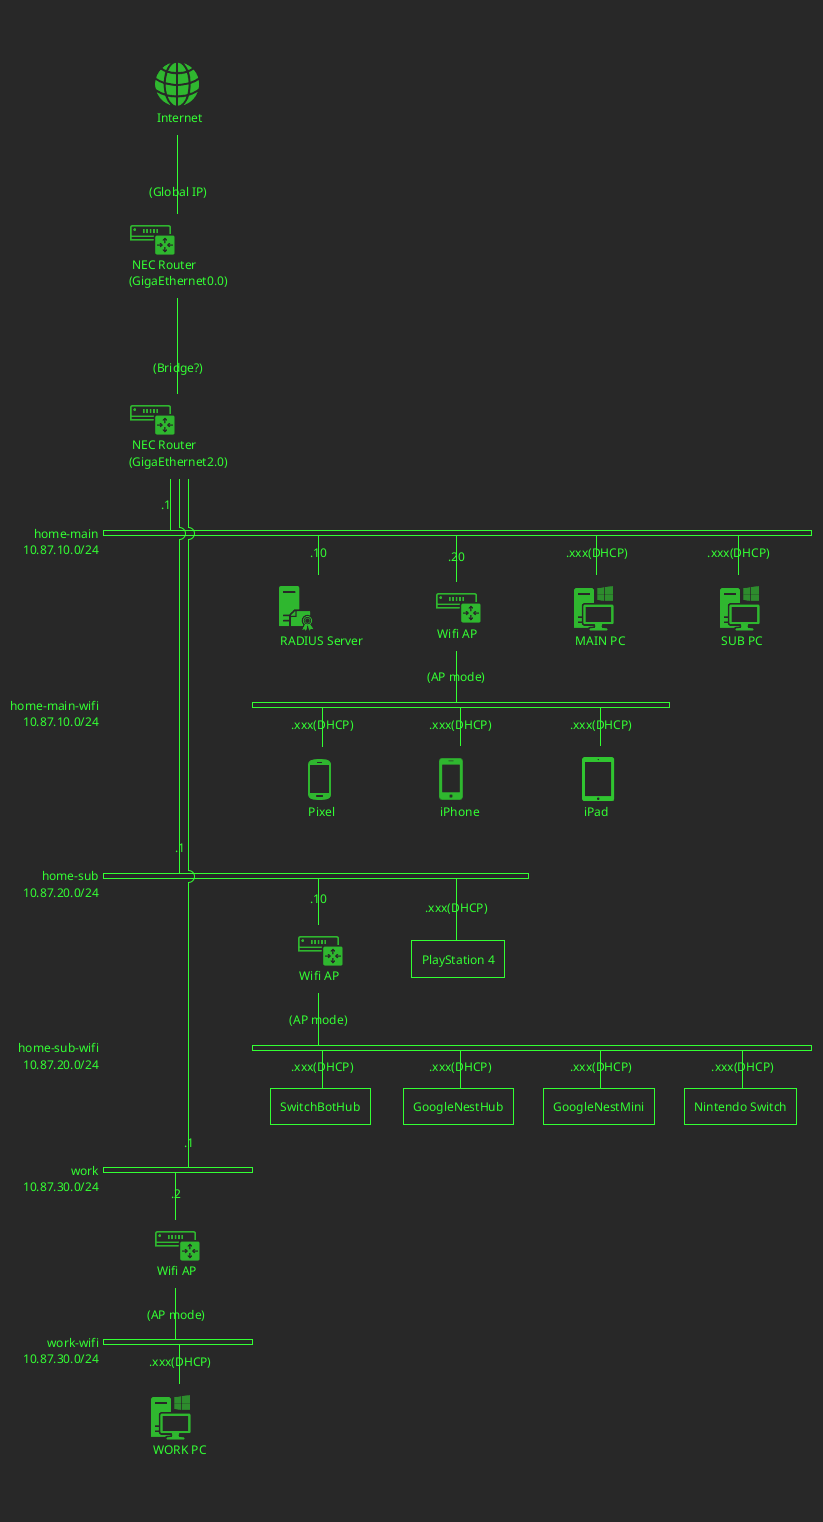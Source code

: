 @startuml home-network-diagram
!theme crt-green
!include <office/Concepts/globe_internet>
!include <office/Devices/ip_gateway>
!include <office/Devices/modem>
!include <office/Devices/workstation_pc>
!include <office/Devices/cell_phone_android_proportional>
!include <office/Devices/cell_phone_iphone_proportional>
!include <office/Devices/device_tablet_ipad>
!include <office/Servers/application_server>
!include <office/Servers/certificate_authority>
!include <office/Servers/network>
!include <office/Devices/router>

<Style>
nwdiagDiagram {
    arrow {
        FontSize 12
    }

    server {
        
    }
}
</Style>

nwdiag {
    internet [description = "<$globe_internet>\n Internet" shape = label]
    internet -- gigaeth0
    gigaeth0 [address = "(Global IP)" description = "<$ip_gateway>\n NEC Router\n(GigaEthernet0.0)" shape = label]
    gigaeth0 -- gigaeth2
    gigaeth2 [address = "(Bridge?)" description = "<$ip_gateway>\n NEC Router\n(GigaEthernet2.0)" shape = label]

    network home-main {
        width = full
        address = "10.87.10.0/24"
        gigaeth2 [address = ".1"]
        radius [address = ".10" description = "<$certificate_authority>\n RADIUS Server" shape = label]
        home-main-wifi-ap [address = ".20" description = "<$ip_gateway>\n Wifi AP" shape = label]
        main-pc [address = ".xxx(DHCP)" description = "<$workstation_pc>\n MAIN PC" shape = label]
        sub-pc [address = ".xxx(DHCP)" description = "<$workstation_pc>\n SUB PC" shape = label]
    }

    network home-main-wifi {
        ' width = full
        address = "10.87.10.0/24"
        home-main-wifi-ap [address = "(AP mode)" description = "<$ip_gateway>\n Wifi AP" shape = label]
        pixel [address = ".xxx(DHCP)" description = "<$cell_phone_android_proportional>\n Pixel" shape = label]
        iphone [address = ".xxx(DHCP)" description = "<$cell_phone_iphone_proportional>\n iPhone" shape = label]
        ipad [address = ".xxx(DHCP)" description = "<$device_tablet_ipad>\n iPad" shape = label]        
    }

    network home-sub {
        ' width = full
        address = "10.87.20.0/24"
        gigaeth2 [address = ".1"]
        home-sub-wifi-ap [address = ".10" description = "<$ip_gateway>\n Wifi AP" shape = label]
        PlayStation4 [address = ".xxx(DHCP)" description = "PlayStation 4"]
    }

    network home-sub-wifi {
        ' width = full
        address = "10.87.20.0/24"
        home-sub-wifi-ap [address = "(AP mode)" description = "<$ip_gateway>\n Wifi AP" shape = label]
        SwitchBotHub [address = ".xxx(DHCP)" description = "SwitchBotHub"]
        GoogleNestHub [address = ".xxx(DHCP)" description = "GoogleNestHub"]
        GoogleNestMini [address = ".xxx(DHCP)" description = "GoogleNestMini"]
        Nintendo_Switch [address = ".xxx(DHCP)" description = "Nintendo Switch"]
    }

    network work {
        ' width = full
        address = "10.87.30.0/24"
        gigaeth2 [address = ".1"]
        work-wifi-ap [address = ".2" description = "<$ip_gateway>\n Wifi AP" shape = label]
    }

    network work-wifi {
        ' width = full
        address = "10.87.30.0/24"
        work-wifi-ap [address = "(AP mode)" description = "<$ip_gateway>\n Wifi AP" shape = label]
        work-pc [address = ".xxx(DHCP)" description = "<$workstation_pc>\n WORK PC" shape = label]
    }
}
@enduml